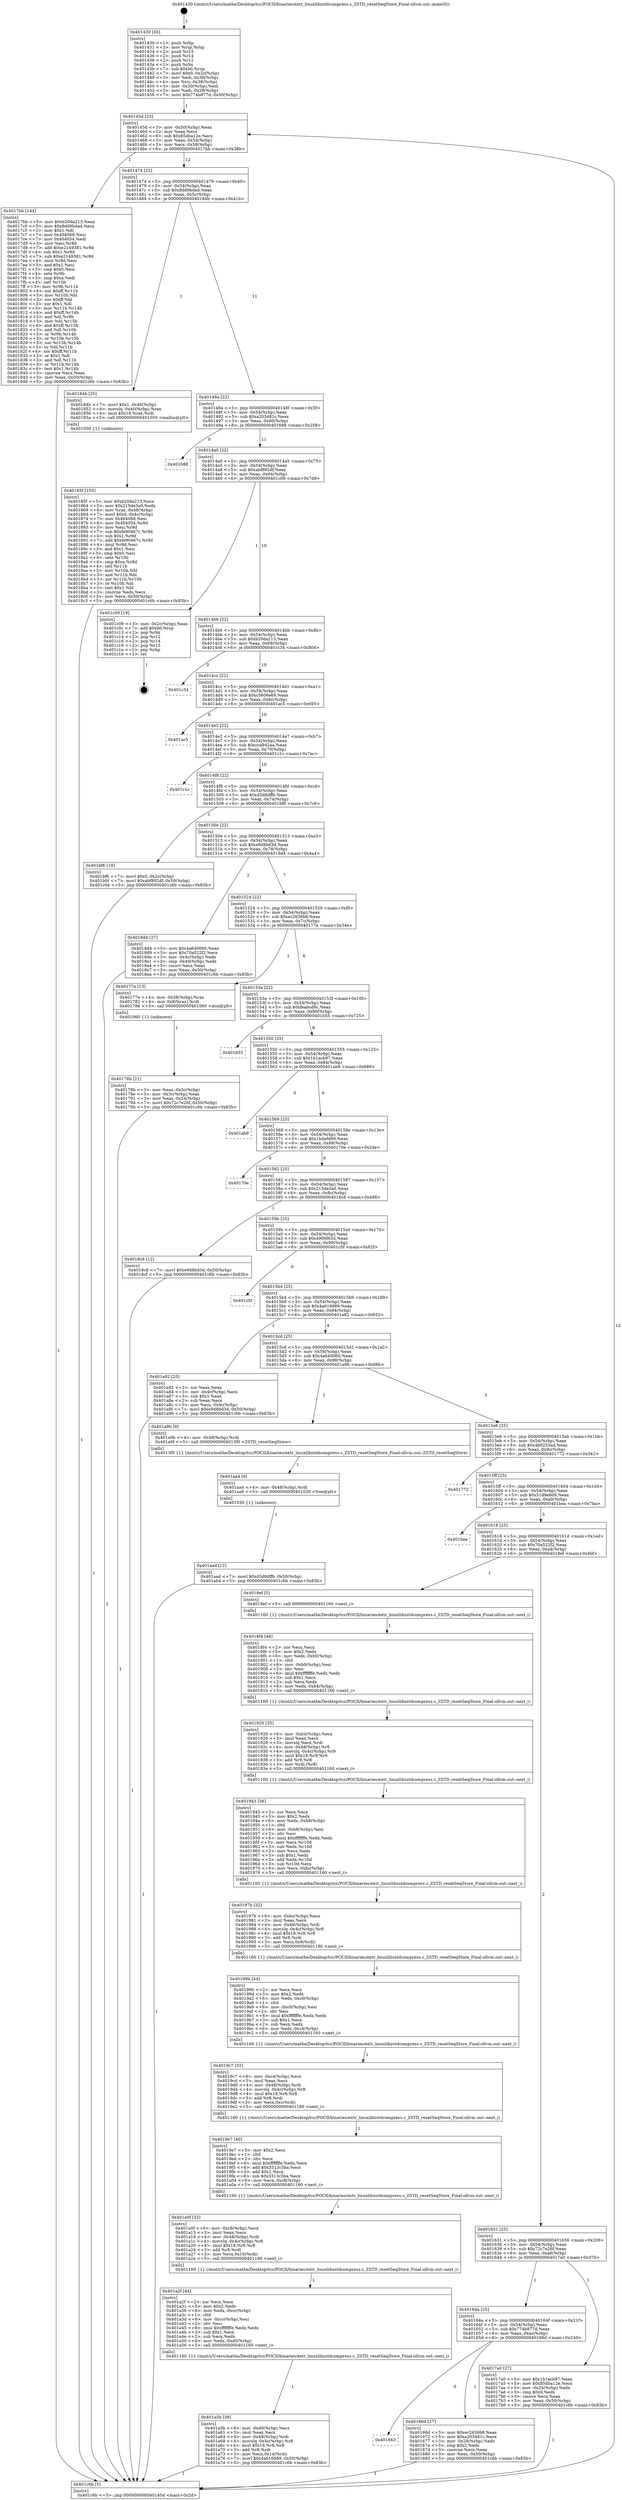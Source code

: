 digraph "0x401430" {
  label = "0x401430 (/mnt/c/Users/mathe/Desktop/tcc/POCII/binaries/extr_linuxlibzstdcompress.c_ZSTD_resetSeqStore_Final-ollvm.out::main(0))"
  labelloc = "t"
  node[shape=record]

  Entry [label="",width=0.3,height=0.3,shape=circle,fillcolor=black,style=filled]
  "0x40145d" [label="{
     0x40145d [23]\l
     | [instrs]\l
     &nbsp;&nbsp;0x40145d \<+3\>: mov -0x50(%rbp),%eax\l
     &nbsp;&nbsp;0x401460 \<+2\>: mov %eax,%ecx\l
     &nbsp;&nbsp;0x401462 \<+6\>: sub $0x85dba12e,%ecx\l
     &nbsp;&nbsp;0x401468 \<+3\>: mov %eax,-0x54(%rbp)\l
     &nbsp;&nbsp;0x40146b \<+3\>: mov %ecx,-0x58(%rbp)\l
     &nbsp;&nbsp;0x40146e \<+6\>: je 00000000004017bb \<main+0x38b\>\l
  }"]
  "0x4017bb" [label="{
     0x4017bb [144]\l
     | [instrs]\l
     &nbsp;&nbsp;0x4017bb \<+5\>: mov $0xb20da213,%eax\l
     &nbsp;&nbsp;0x4017c0 \<+5\>: mov $0x8dd9bdad,%ecx\l
     &nbsp;&nbsp;0x4017c5 \<+2\>: mov $0x1,%dl\l
     &nbsp;&nbsp;0x4017c7 \<+7\>: mov 0x404068,%esi\l
     &nbsp;&nbsp;0x4017ce \<+7\>: mov 0x404054,%edi\l
     &nbsp;&nbsp;0x4017d5 \<+3\>: mov %esi,%r8d\l
     &nbsp;&nbsp;0x4017d8 \<+7\>: add $0xe2149381,%r8d\l
     &nbsp;&nbsp;0x4017df \<+4\>: sub $0x1,%r8d\l
     &nbsp;&nbsp;0x4017e3 \<+7\>: sub $0xe2149381,%r8d\l
     &nbsp;&nbsp;0x4017ea \<+4\>: imul %r8d,%esi\l
     &nbsp;&nbsp;0x4017ee \<+3\>: and $0x1,%esi\l
     &nbsp;&nbsp;0x4017f1 \<+3\>: cmp $0x0,%esi\l
     &nbsp;&nbsp;0x4017f4 \<+4\>: sete %r9b\l
     &nbsp;&nbsp;0x4017f8 \<+3\>: cmp $0xa,%edi\l
     &nbsp;&nbsp;0x4017fb \<+4\>: setl %r10b\l
     &nbsp;&nbsp;0x4017ff \<+3\>: mov %r9b,%r11b\l
     &nbsp;&nbsp;0x401802 \<+4\>: xor $0xff,%r11b\l
     &nbsp;&nbsp;0x401806 \<+3\>: mov %r10b,%bl\l
     &nbsp;&nbsp;0x401809 \<+3\>: xor $0xff,%bl\l
     &nbsp;&nbsp;0x40180c \<+3\>: xor $0x1,%dl\l
     &nbsp;&nbsp;0x40180f \<+3\>: mov %r11b,%r14b\l
     &nbsp;&nbsp;0x401812 \<+4\>: and $0xff,%r14b\l
     &nbsp;&nbsp;0x401816 \<+3\>: and %dl,%r9b\l
     &nbsp;&nbsp;0x401819 \<+3\>: mov %bl,%r15b\l
     &nbsp;&nbsp;0x40181c \<+4\>: and $0xff,%r15b\l
     &nbsp;&nbsp;0x401820 \<+3\>: and %dl,%r10b\l
     &nbsp;&nbsp;0x401823 \<+3\>: or %r9b,%r14b\l
     &nbsp;&nbsp;0x401826 \<+3\>: or %r10b,%r15b\l
     &nbsp;&nbsp;0x401829 \<+3\>: xor %r15b,%r14b\l
     &nbsp;&nbsp;0x40182c \<+3\>: or %bl,%r11b\l
     &nbsp;&nbsp;0x40182f \<+4\>: xor $0xff,%r11b\l
     &nbsp;&nbsp;0x401833 \<+3\>: or $0x1,%dl\l
     &nbsp;&nbsp;0x401836 \<+3\>: and %dl,%r11b\l
     &nbsp;&nbsp;0x401839 \<+3\>: or %r11b,%r14b\l
     &nbsp;&nbsp;0x40183c \<+4\>: test $0x1,%r14b\l
     &nbsp;&nbsp;0x401840 \<+3\>: cmovne %ecx,%eax\l
     &nbsp;&nbsp;0x401843 \<+3\>: mov %eax,-0x50(%rbp)\l
     &nbsp;&nbsp;0x401846 \<+5\>: jmp 0000000000401c6b \<main+0x83b\>\l
  }"]
  "0x401474" [label="{
     0x401474 [22]\l
     | [instrs]\l
     &nbsp;&nbsp;0x401474 \<+5\>: jmp 0000000000401479 \<main+0x49\>\l
     &nbsp;&nbsp;0x401479 \<+3\>: mov -0x54(%rbp),%eax\l
     &nbsp;&nbsp;0x40147c \<+5\>: sub $0x8dd9bdad,%eax\l
     &nbsp;&nbsp;0x401481 \<+3\>: mov %eax,-0x5c(%rbp)\l
     &nbsp;&nbsp;0x401484 \<+6\>: je 000000000040184b \<main+0x41b\>\l
  }"]
  Exit [label="",width=0.3,height=0.3,shape=circle,fillcolor=black,style=filled,peripheries=2]
  "0x40184b" [label="{
     0x40184b [20]\l
     | [instrs]\l
     &nbsp;&nbsp;0x40184b \<+7\>: movl $0x1,-0x40(%rbp)\l
     &nbsp;&nbsp;0x401852 \<+4\>: movslq -0x40(%rbp),%rax\l
     &nbsp;&nbsp;0x401856 \<+4\>: imul $0x18,%rax,%rdi\l
     &nbsp;&nbsp;0x40185a \<+5\>: call 0000000000401050 \<malloc@plt\>\l
     | [calls]\l
     &nbsp;&nbsp;0x401050 \{1\} (unknown)\l
  }"]
  "0x40148a" [label="{
     0x40148a [22]\l
     | [instrs]\l
     &nbsp;&nbsp;0x40148a \<+5\>: jmp 000000000040148f \<main+0x5f\>\l
     &nbsp;&nbsp;0x40148f \<+3\>: mov -0x54(%rbp),%eax\l
     &nbsp;&nbsp;0x401492 \<+5\>: sub $0xa203481c,%eax\l
     &nbsp;&nbsp;0x401497 \<+3\>: mov %eax,-0x60(%rbp)\l
     &nbsp;&nbsp;0x40149a \<+6\>: je 0000000000401688 \<main+0x258\>\l
  }"]
  "0x401aad" [label="{
     0x401aad [12]\l
     | [instrs]\l
     &nbsp;&nbsp;0x401aad \<+7\>: movl $0xd3d8dffb,-0x50(%rbp)\l
     &nbsp;&nbsp;0x401ab4 \<+5\>: jmp 0000000000401c6b \<main+0x83b\>\l
  }"]
  "0x401688" [label="{
     0x401688\l
  }", style=dashed]
  "0x4014a0" [label="{
     0x4014a0 [22]\l
     | [instrs]\l
     &nbsp;&nbsp;0x4014a0 \<+5\>: jmp 00000000004014a5 \<main+0x75\>\l
     &nbsp;&nbsp;0x4014a5 \<+3\>: mov -0x54(%rbp),%eax\l
     &nbsp;&nbsp;0x4014a8 \<+5\>: sub $0xabf892df,%eax\l
     &nbsp;&nbsp;0x4014ad \<+3\>: mov %eax,-0x64(%rbp)\l
     &nbsp;&nbsp;0x4014b0 \<+6\>: je 0000000000401c09 \<main+0x7d9\>\l
  }"]
  "0x401aa4" [label="{
     0x401aa4 [9]\l
     | [instrs]\l
     &nbsp;&nbsp;0x401aa4 \<+4\>: mov -0x48(%rbp),%rdi\l
     &nbsp;&nbsp;0x401aa8 \<+5\>: call 0000000000401030 \<free@plt\>\l
     | [calls]\l
     &nbsp;&nbsp;0x401030 \{1\} (unknown)\l
  }"]
  "0x401c09" [label="{
     0x401c09 [19]\l
     | [instrs]\l
     &nbsp;&nbsp;0x401c09 \<+3\>: mov -0x2c(%rbp),%eax\l
     &nbsp;&nbsp;0x401c0c \<+7\>: add $0xb0,%rsp\l
     &nbsp;&nbsp;0x401c13 \<+1\>: pop %rbx\l
     &nbsp;&nbsp;0x401c14 \<+2\>: pop %r12\l
     &nbsp;&nbsp;0x401c16 \<+2\>: pop %r14\l
     &nbsp;&nbsp;0x401c18 \<+2\>: pop %r15\l
     &nbsp;&nbsp;0x401c1a \<+1\>: pop %rbp\l
     &nbsp;&nbsp;0x401c1b \<+1\>: ret\l
  }"]
  "0x4014b6" [label="{
     0x4014b6 [22]\l
     | [instrs]\l
     &nbsp;&nbsp;0x4014b6 \<+5\>: jmp 00000000004014bb \<main+0x8b\>\l
     &nbsp;&nbsp;0x4014bb \<+3\>: mov -0x54(%rbp),%eax\l
     &nbsp;&nbsp;0x4014be \<+5\>: sub $0xb20da213,%eax\l
     &nbsp;&nbsp;0x4014c3 \<+3\>: mov %eax,-0x68(%rbp)\l
     &nbsp;&nbsp;0x4014c6 \<+6\>: je 0000000000401c34 \<main+0x804\>\l
  }"]
  "0x401a5b" [label="{
     0x401a5b [39]\l
     | [instrs]\l
     &nbsp;&nbsp;0x401a5b \<+6\>: mov -0xd0(%rbp),%ecx\l
     &nbsp;&nbsp;0x401a61 \<+3\>: imul %eax,%ecx\l
     &nbsp;&nbsp;0x401a64 \<+4\>: mov -0x48(%rbp),%rdi\l
     &nbsp;&nbsp;0x401a68 \<+4\>: movslq -0x4c(%rbp),%r8\l
     &nbsp;&nbsp;0x401a6c \<+4\>: imul $0x18,%r8,%r8\l
     &nbsp;&nbsp;0x401a70 \<+3\>: add %r8,%rdi\l
     &nbsp;&nbsp;0x401a73 \<+3\>: mov %ecx,0x14(%rdi)\l
     &nbsp;&nbsp;0x401a76 \<+7\>: movl $0x4a616689,-0x50(%rbp)\l
     &nbsp;&nbsp;0x401a7d \<+5\>: jmp 0000000000401c6b \<main+0x83b\>\l
  }"]
  "0x401c34" [label="{
     0x401c34\l
  }", style=dashed]
  "0x4014cc" [label="{
     0x4014cc [22]\l
     | [instrs]\l
     &nbsp;&nbsp;0x4014cc \<+5\>: jmp 00000000004014d1 \<main+0xa1\>\l
     &nbsp;&nbsp;0x4014d1 \<+3\>: mov -0x54(%rbp),%eax\l
     &nbsp;&nbsp;0x4014d4 \<+5\>: sub $0xc5606e69,%eax\l
     &nbsp;&nbsp;0x4014d9 \<+3\>: mov %eax,-0x6c(%rbp)\l
     &nbsp;&nbsp;0x4014dc \<+6\>: je 0000000000401ac5 \<main+0x695\>\l
  }"]
  "0x401a2f" [label="{
     0x401a2f [44]\l
     | [instrs]\l
     &nbsp;&nbsp;0x401a2f \<+2\>: xor %ecx,%ecx\l
     &nbsp;&nbsp;0x401a31 \<+5\>: mov $0x2,%edx\l
     &nbsp;&nbsp;0x401a36 \<+6\>: mov %edx,-0xcc(%rbp)\l
     &nbsp;&nbsp;0x401a3c \<+1\>: cltd\l
     &nbsp;&nbsp;0x401a3d \<+6\>: mov -0xcc(%rbp),%esi\l
     &nbsp;&nbsp;0x401a43 \<+2\>: idiv %esi\l
     &nbsp;&nbsp;0x401a45 \<+6\>: imul $0xfffffffe,%edx,%edx\l
     &nbsp;&nbsp;0x401a4b \<+3\>: sub $0x1,%ecx\l
     &nbsp;&nbsp;0x401a4e \<+2\>: sub %ecx,%edx\l
     &nbsp;&nbsp;0x401a50 \<+6\>: mov %edx,-0xd0(%rbp)\l
     &nbsp;&nbsp;0x401a56 \<+5\>: call 0000000000401160 \<next_i\>\l
     | [calls]\l
     &nbsp;&nbsp;0x401160 \{1\} (/mnt/c/Users/mathe/Desktop/tcc/POCII/binaries/extr_linuxlibzstdcompress.c_ZSTD_resetSeqStore_Final-ollvm.out::next_i)\l
  }"]
  "0x401ac5" [label="{
     0x401ac5\l
  }", style=dashed]
  "0x4014e2" [label="{
     0x4014e2 [22]\l
     | [instrs]\l
     &nbsp;&nbsp;0x4014e2 \<+5\>: jmp 00000000004014e7 \<main+0xb7\>\l
     &nbsp;&nbsp;0x4014e7 \<+3\>: mov -0x54(%rbp),%eax\l
     &nbsp;&nbsp;0x4014ea \<+5\>: sub $0xcca942aa,%eax\l
     &nbsp;&nbsp;0x4014ef \<+3\>: mov %eax,-0x70(%rbp)\l
     &nbsp;&nbsp;0x4014f2 \<+6\>: je 0000000000401c1c \<main+0x7ec\>\l
  }"]
  "0x401a0f" [label="{
     0x401a0f [32]\l
     | [instrs]\l
     &nbsp;&nbsp;0x401a0f \<+6\>: mov -0xc8(%rbp),%ecx\l
     &nbsp;&nbsp;0x401a15 \<+3\>: imul %eax,%ecx\l
     &nbsp;&nbsp;0x401a18 \<+4\>: mov -0x48(%rbp),%rdi\l
     &nbsp;&nbsp;0x401a1c \<+4\>: movslq -0x4c(%rbp),%r8\l
     &nbsp;&nbsp;0x401a20 \<+4\>: imul $0x18,%r8,%r8\l
     &nbsp;&nbsp;0x401a24 \<+3\>: add %r8,%rdi\l
     &nbsp;&nbsp;0x401a27 \<+3\>: mov %ecx,0x10(%rdi)\l
     &nbsp;&nbsp;0x401a2a \<+5\>: call 0000000000401160 \<next_i\>\l
     | [calls]\l
     &nbsp;&nbsp;0x401160 \{1\} (/mnt/c/Users/mathe/Desktop/tcc/POCII/binaries/extr_linuxlibzstdcompress.c_ZSTD_resetSeqStore_Final-ollvm.out::next_i)\l
  }"]
  "0x401c1c" [label="{
     0x401c1c\l
  }", style=dashed]
  "0x4014f8" [label="{
     0x4014f8 [22]\l
     | [instrs]\l
     &nbsp;&nbsp;0x4014f8 \<+5\>: jmp 00000000004014fd \<main+0xcd\>\l
     &nbsp;&nbsp;0x4014fd \<+3\>: mov -0x54(%rbp),%eax\l
     &nbsp;&nbsp;0x401500 \<+5\>: sub $0xd3d8dffb,%eax\l
     &nbsp;&nbsp;0x401505 \<+3\>: mov %eax,-0x74(%rbp)\l
     &nbsp;&nbsp;0x401508 \<+6\>: je 0000000000401bf6 \<main+0x7c6\>\l
  }"]
  "0x4019e7" [label="{
     0x4019e7 [40]\l
     | [instrs]\l
     &nbsp;&nbsp;0x4019e7 \<+5\>: mov $0x2,%ecx\l
     &nbsp;&nbsp;0x4019ec \<+1\>: cltd\l
     &nbsp;&nbsp;0x4019ed \<+2\>: idiv %ecx\l
     &nbsp;&nbsp;0x4019ef \<+6\>: imul $0xfffffffe,%edx,%ecx\l
     &nbsp;&nbsp;0x4019f5 \<+6\>: add $0x3313c5ba,%ecx\l
     &nbsp;&nbsp;0x4019fb \<+3\>: add $0x1,%ecx\l
     &nbsp;&nbsp;0x4019fe \<+6\>: sub $0x3313c5ba,%ecx\l
     &nbsp;&nbsp;0x401a04 \<+6\>: mov %ecx,-0xc8(%rbp)\l
     &nbsp;&nbsp;0x401a0a \<+5\>: call 0000000000401160 \<next_i\>\l
     | [calls]\l
     &nbsp;&nbsp;0x401160 \{1\} (/mnt/c/Users/mathe/Desktop/tcc/POCII/binaries/extr_linuxlibzstdcompress.c_ZSTD_resetSeqStore_Final-ollvm.out::next_i)\l
  }"]
  "0x401bf6" [label="{
     0x401bf6 [19]\l
     | [instrs]\l
     &nbsp;&nbsp;0x401bf6 \<+7\>: movl $0x0,-0x2c(%rbp)\l
     &nbsp;&nbsp;0x401bfd \<+7\>: movl $0xabf892df,-0x50(%rbp)\l
     &nbsp;&nbsp;0x401c04 \<+5\>: jmp 0000000000401c6b \<main+0x83b\>\l
  }"]
  "0x40150e" [label="{
     0x40150e [22]\l
     | [instrs]\l
     &nbsp;&nbsp;0x40150e \<+5\>: jmp 0000000000401513 \<main+0xe3\>\l
     &nbsp;&nbsp;0x401513 \<+3\>: mov -0x54(%rbp),%eax\l
     &nbsp;&nbsp;0x401516 \<+5\>: sub $0xe9d8bd3d,%eax\l
     &nbsp;&nbsp;0x40151b \<+3\>: mov %eax,-0x78(%rbp)\l
     &nbsp;&nbsp;0x40151e \<+6\>: je 00000000004018d4 \<main+0x4a4\>\l
  }"]
  "0x4019c7" [label="{
     0x4019c7 [32]\l
     | [instrs]\l
     &nbsp;&nbsp;0x4019c7 \<+6\>: mov -0xc4(%rbp),%ecx\l
     &nbsp;&nbsp;0x4019cd \<+3\>: imul %eax,%ecx\l
     &nbsp;&nbsp;0x4019d0 \<+4\>: mov -0x48(%rbp),%rdi\l
     &nbsp;&nbsp;0x4019d4 \<+4\>: movslq -0x4c(%rbp),%r8\l
     &nbsp;&nbsp;0x4019d8 \<+4\>: imul $0x18,%r8,%r8\l
     &nbsp;&nbsp;0x4019dc \<+3\>: add %r8,%rdi\l
     &nbsp;&nbsp;0x4019df \<+3\>: mov %ecx,0xc(%rdi)\l
     &nbsp;&nbsp;0x4019e2 \<+5\>: call 0000000000401160 \<next_i\>\l
     | [calls]\l
     &nbsp;&nbsp;0x401160 \{1\} (/mnt/c/Users/mathe/Desktop/tcc/POCII/binaries/extr_linuxlibzstdcompress.c_ZSTD_resetSeqStore_Final-ollvm.out::next_i)\l
  }"]
  "0x4018d4" [label="{
     0x4018d4 [27]\l
     | [instrs]\l
     &nbsp;&nbsp;0x4018d4 \<+5\>: mov $0x4a640060,%eax\l
     &nbsp;&nbsp;0x4018d9 \<+5\>: mov $0x70a522f2,%ecx\l
     &nbsp;&nbsp;0x4018de \<+3\>: mov -0x4c(%rbp),%edx\l
     &nbsp;&nbsp;0x4018e1 \<+3\>: cmp -0x40(%rbp),%edx\l
     &nbsp;&nbsp;0x4018e4 \<+3\>: cmovl %ecx,%eax\l
     &nbsp;&nbsp;0x4018e7 \<+3\>: mov %eax,-0x50(%rbp)\l
     &nbsp;&nbsp;0x4018ea \<+5\>: jmp 0000000000401c6b \<main+0x83b\>\l
  }"]
  "0x401524" [label="{
     0x401524 [22]\l
     | [instrs]\l
     &nbsp;&nbsp;0x401524 \<+5\>: jmp 0000000000401529 \<main+0xf9\>\l
     &nbsp;&nbsp;0x401529 \<+3\>: mov -0x54(%rbp),%eax\l
     &nbsp;&nbsp;0x40152c \<+5\>: sub $0xec2636b8,%eax\l
     &nbsp;&nbsp;0x401531 \<+3\>: mov %eax,-0x7c(%rbp)\l
     &nbsp;&nbsp;0x401534 \<+6\>: je 000000000040177e \<main+0x34e\>\l
  }"]
  "0x40199b" [label="{
     0x40199b [44]\l
     | [instrs]\l
     &nbsp;&nbsp;0x40199b \<+2\>: xor %ecx,%ecx\l
     &nbsp;&nbsp;0x40199d \<+5\>: mov $0x2,%edx\l
     &nbsp;&nbsp;0x4019a2 \<+6\>: mov %edx,-0xc0(%rbp)\l
     &nbsp;&nbsp;0x4019a8 \<+1\>: cltd\l
     &nbsp;&nbsp;0x4019a9 \<+6\>: mov -0xc0(%rbp),%esi\l
     &nbsp;&nbsp;0x4019af \<+2\>: idiv %esi\l
     &nbsp;&nbsp;0x4019b1 \<+6\>: imul $0xfffffffe,%edx,%edx\l
     &nbsp;&nbsp;0x4019b7 \<+3\>: sub $0x1,%ecx\l
     &nbsp;&nbsp;0x4019ba \<+2\>: sub %ecx,%edx\l
     &nbsp;&nbsp;0x4019bc \<+6\>: mov %edx,-0xc4(%rbp)\l
     &nbsp;&nbsp;0x4019c2 \<+5\>: call 0000000000401160 \<next_i\>\l
     | [calls]\l
     &nbsp;&nbsp;0x401160 \{1\} (/mnt/c/Users/mathe/Desktop/tcc/POCII/binaries/extr_linuxlibzstdcompress.c_ZSTD_resetSeqStore_Final-ollvm.out::next_i)\l
  }"]
  "0x40177e" [label="{
     0x40177e [13]\l
     | [instrs]\l
     &nbsp;&nbsp;0x40177e \<+4\>: mov -0x38(%rbp),%rax\l
     &nbsp;&nbsp;0x401782 \<+4\>: mov 0x8(%rax),%rdi\l
     &nbsp;&nbsp;0x401786 \<+5\>: call 0000000000401060 \<atoi@plt\>\l
     | [calls]\l
     &nbsp;&nbsp;0x401060 \{1\} (unknown)\l
  }"]
  "0x40153a" [label="{
     0x40153a [22]\l
     | [instrs]\l
     &nbsp;&nbsp;0x40153a \<+5\>: jmp 000000000040153f \<main+0x10f\>\l
     &nbsp;&nbsp;0x40153f \<+3\>: mov -0x54(%rbp),%eax\l
     &nbsp;&nbsp;0x401542 \<+5\>: sub $0xfeabcd9c,%eax\l
     &nbsp;&nbsp;0x401547 \<+3\>: mov %eax,-0x80(%rbp)\l
     &nbsp;&nbsp;0x40154a \<+6\>: je 0000000000401b55 \<main+0x725\>\l
  }"]
  "0x40197b" [label="{
     0x40197b [32]\l
     | [instrs]\l
     &nbsp;&nbsp;0x40197b \<+6\>: mov -0xbc(%rbp),%ecx\l
     &nbsp;&nbsp;0x401981 \<+3\>: imul %eax,%ecx\l
     &nbsp;&nbsp;0x401984 \<+4\>: mov -0x48(%rbp),%rdi\l
     &nbsp;&nbsp;0x401988 \<+4\>: movslq -0x4c(%rbp),%r8\l
     &nbsp;&nbsp;0x40198c \<+4\>: imul $0x18,%r8,%r8\l
     &nbsp;&nbsp;0x401990 \<+3\>: add %r8,%rdi\l
     &nbsp;&nbsp;0x401993 \<+3\>: mov %ecx,0x8(%rdi)\l
     &nbsp;&nbsp;0x401996 \<+5\>: call 0000000000401160 \<next_i\>\l
     | [calls]\l
     &nbsp;&nbsp;0x401160 \{1\} (/mnt/c/Users/mathe/Desktop/tcc/POCII/binaries/extr_linuxlibzstdcompress.c_ZSTD_resetSeqStore_Final-ollvm.out::next_i)\l
  }"]
  "0x401b55" [label="{
     0x401b55\l
  }", style=dashed]
  "0x401550" [label="{
     0x401550 [25]\l
     | [instrs]\l
     &nbsp;&nbsp;0x401550 \<+5\>: jmp 0000000000401555 \<main+0x125\>\l
     &nbsp;&nbsp;0x401555 \<+3\>: mov -0x54(%rbp),%eax\l
     &nbsp;&nbsp;0x401558 \<+5\>: sub $0x1b1acb97,%eax\l
     &nbsp;&nbsp;0x40155d \<+6\>: mov %eax,-0x84(%rbp)\l
     &nbsp;&nbsp;0x401563 \<+6\>: je 0000000000401ab9 \<main+0x689\>\l
  }"]
  "0x401943" [label="{
     0x401943 [56]\l
     | [instrs]\l
     &nbsp;&nbsp;0x401943 \<+2\>: xor %ecx,%ecx\l
     &nbsp;&nbsp;0x401945 \<+5\>: mov $0x2,%edx\l
     &nbsp;&nbsp;0x40194a \<+6\>: mov %edx,-0xb8(%rbp)\l
     &nbsp;&nbsp;0x401950 \<+1\>: cltd\l
     &nbsp;&nbsp;0x401951 \<+6\>: mov -0xb8(%rbp),%esi\l
     &nbsp;&nbsp;0x401957 \<+2\>: idiv %esi\l
     &nbsp;&nbsp;0x401959 \<+6\>: imul $0xfffffffe,%edx,%edx\l
     &nbsp;&nbsp;0x40195f \<+3\>: mov %ecx,%r10d\l
     &nbsp;&nbsp;0x401962 \<+3\>: sub %edx,%r10d\l
     &nbsp;&nbsp;0x401965 \<+2\>: mov %ecx,%edx\l
     &nbsp;&nbsp;0x401967 \<+3\>: sub $0x1,%edx\l
     &nbsp;&nbsp;0x40196a \<+3\>: add %edx,%r10d\l
     &nbsp;&nbsp;0x40196d \<+3\>: sub %r10d,%ecx\l
     &nbsp;&nbsp;0x401970 \<+6\>: mov %ecx,-0xbc(%rbp)\l
     &nbsp;&nbsp;0x401976 \<+5\>: call 0000000000401160 \<next_i\>\l
     | [calls]\l
     &nbsp;&nbsp;0x401160 \{1\} (/mnt/c/Users/mathe/Desktop/tcc/POCII/binaries/extr_linuxlibzstdcompress.c_ZSTD_resetSeqStore_Final-ollvm.out::next_i)\l
  }"]
  "0x401ab9" [label="{
     0x401ab9\l
  }", style=dashed]
  "0x401569" [label="{
     0x401569 [25]\l
     | [instrs]\l
     &nbsp;&nbsp;0x401569 \<+5\>: jmp 000000000040156e \<main+0x13e\>\l
     &nbsp;&nbsp;0x40156e \<+3\>: mov -0x54(%rbp),%eax\l
     &nbsp;&nbsp;0x401571 \<+5\>: sub $0x1b4efd99,%eax\l
     &nbsp;&nbsp;0x401576 \<+6\>: mov %eax,-0x88(%rbp)\l
     &nbsp;&nbsp;0x40157c \<+6\>: je 000000000040170e \<main+0x2de\>\l
  }"]
  "0x401920" [label="{
     0x401920 [35]\l
     | [instrs]\l
     &nbsp;&nbsp;0x401920 \<+6\>: mov -0xb4(%rbp),%ecx\l
     &nbsp;&nbsp;0x401926 \<+3\>: imul %eax,%ecx\l
     &nbsp;&nbsp;0x401929 \<+3\>: movslq %ecx,%rdi\l
     &nbsp;&nbsp;0x40192c \<+4\>: mov -0x48(%rbp),%r8\l
     &nbsp;&nbsp;0x401930 \<+4\>: movslq -0x4c(%rbp),%r9\l
     &nbsp;&nbsp;0x401934 \<+4\>: imul $0x18,%r9,%r9\l
     &nbsp;&nbsp;0x401938 \<+3\>: add %r9,%r8\l
     &nbsp;&nbsp;0x40193b \<+3\>: mov %rdi,(%r8)\l
     &nbsp;&nbsp;0x40193e \<+5\>: call 0000000000401160 \<next_i\>\l
     | [calls]\l
     &nbsp;&nbsp;0x401160 \{1\} (/mnt/c/Users/mathe/Desktop/tcc/POCII/binaries/extr_linuxlibzstdcompress.c_ZSTD_resetSeqStore_Final-ollvm.out::next_i)\l
  }"]
  "0x40170e" [label="{
     0x40170e\l
  }", style=dashed]
  "0x401582" [label="{
     0x401582 [25]\l
     | [instrs]\l
     &nbsp;&nbsp;0x401582 \<+5\>: jmp 0000000000401587 \<main+0x157\>\l
     &nbsp;&nbsp;0x401587 \<+3\>: mov -0x54(%rbp),%eax\l
     &nbsp;&nbsp;0x40158a \<+5\>: sub $0x215de3a0,%eax\l
     &nbsp;&nbsp;0x40158f \<+6\>: mov %eax,-0x8c(%rbp)\l
     &nbsp;&nbsp;0x401595 \<+6\>: je 00000000004018c8 \<main+0x498\>\l
  }"]
  "0x4018f4" [label="{
     0x4018f4 [44]\l
     | [instrs]\l
     &nbsp;&nbsp;0x4018f4 \<+2\>: xor %ecx,%ecx\l
     &nbsp;&nbsp;0x4018f6 \<+5\>: mov $0x2,%edx\l
     &nbsp;&nbsp;0x4018fb \<+6\>: mov %edx,-0xb0(%rbp)\l
     &nbsp;&nbsp;0x401901 \<+1\>: cltd\l
     &nbsp;&nbsp;0x401902 \<+6\>: mov -0xb0(%rbp),%esi\l
     &nbsp;&nbsp;0x401908 \<+2\>: idiv %esi\l
     &nbsp;&nbsp;0x40190a \<+6\>: imul $0xfffffffe,%edx,%edx\l
     &nbsp;&nbsp;0x401910 \<+3\>: sub $0x1,%ecx\l
     &nbsp;&nbsp;0x401913 \<+2\>: sub %ecx,%edx\l
     &nbsp;&nbsp;0x401915 \<+6\>: mov %edx,-0xb4(%rbp)\l
     &nbsp;&nbsp;0x40191b \<+5\>: call 0000000000401160 \<next_i\>\l
     | [calls]\l
     &nbsp;&nbsp;0x401160 \{1\} (/mnt/c/Users/mathe/Desktop/tcc/POCII/binaries/extr_linuxlibzstdcompress.c_ZSTD_resetSeqStore_Final-ollvm.out::next_i)\l
  }"]
  "0x4018c8" [label="{
     0x4018c8 [12]\l
     | [instrs]\l
     &nbsp;&nbsp;0x4018c8 \<+7\>: movl $0xe9d8bd3d,-0x50(%rbp)\l
     &nbsp;&nbsp;0x4018cf \<+5\>: jmp 0000000000401c6b \<main+0x83b\>\l
  }"]
  "0x40159b" [label="{
     0x40159b [25]\l
     | [instrs]\l
     &nbsp;&nbsp;0x40159b \<+5\>: jmp 00000000004015a0 \<main+0x170\>\l
     &nbsp;&nbsp;0x4015a0 \<+3\>: mov -0x54(%rbp),%eax\l
     &nbsp;&nbsp;0x4015a3 \<+5\>: sub $0x4900f65d,%eax\l
     &nbsp;&nbsp;0x4015a8 \<+6\>: mov %eax,-0x90(%rbp)\l
     &nbsp;&nbsp;0x4015ae \<+6\>: je 0000000000401c5f \<main+0x82f\>\l
  }"]
  "0x40185f" [label="{
     0x40185f [105]\l
     | [instrs]\l
     &nbsp;&nbsp;0x40185f \<+5\>: mov $0xb20da213,%ecx\l
     &nbsp;&nbsp;0x401864 \<+5\>: mov $0x215de3a0,%edx\l
     &nbsp;&nbsp;0x401869 \<+4\>: mov %rax,-0x48(%rbp)\l
     &nbsp;&nbsp;0x40186d \<+7\>: movl $0x0,-0x4c(%rbp)\l
     &nbsp;&nbsp;0x401874 \<+7\>: mov 0x404068,%esi\l
     &nbsp;&nbsp;0x40187b \<+8\>: mov 0x404054,%r8d\l
     &nbsp;&nbsp;0x401883 \<+3\>: mov %esi,%r9d\l
     &nbsp;&nbsp;0x401886 \<+7\>: sub $0xfe90467c,%r9d\l
     &nbsp;&nbsp;0x40188d \<+4\>: sub $0x1,%r9d\l
     &nbsp;&nbsp;0x401891 \<+7\>: add $0xfe90467c,%r9d\l
     &nbsp;&nbsp;0x401898 \<+4\>: imul %r9d,%esi\l
     &nbsp;&nbsp;0x40189c \<+3\>: and $0x1,%esi\l
     &nbsp;&nbsp;0x40189f \<+3\>: cmp $0x0,%esi\l
     &nbsp;&nbsp;0x4018a2 \<+4\>: sete %r10b\l
     &nbsp;&nbsp;0x4018a6 \<+4\>: cmp $0xa,%r8d\l
     &nbsp;&nbsp;0x4018aa \<+4\>: setl %r11b\l
     &nbsp;&nbsp;0x4018ae \<+3\>: mov %r10b,%bl\l
     &nbsp;&nbsp;0x4018b1 \<+3\>: and %r11b,%bl\l
     &nbsp;&nbsp;0x4018b4 \<+3\>: xor %r11b,%r10b\l
     &nbsp;&nbsp;0x4018b7 \<+3\>: or %r10b,%bl\l
     &nbsp;&nbsp;0x4018ba \<+3\>: test $0x1,%bl\l
     &nbsp;&nbsp;0x4018bd \<+3\>: cmovne %edx,%ecx\l
     &nbsp;&nbsp;0x4018c0 \<+3\>: mov %ecx,-0x50(%rbp)\l
     &nbsp;&nbsp;0x4018c3 \<+5\>: jmp 0000000000401c6b \<main+0x83b\>\l
  }"]
  "0x401c5f" [label="{
     0x401c5f\l
  }", style=dashed]
  "0x4015b4" [label="{
     0x4015b4 [25]\l
     | [instrs]\l
     &nbsp;&nbsp;0x4015b4 \<+5\>: jmp 00000000004015b9 \<main+0x189\>\l
     &nbsp;&nbsp;0x4015b9 \<+3\>: mov -0x54(%rbp),%eax\l
     &nbsp;&nbsp;0x4015bc \<+5\>: sub $0x4a616689,%eax\l
     &nbsp;&nbsp;0x4015c1 \<+6\>: mov %eax,-0x94(%rbp)\l
     &nbsp;&nbsp;0x4015c7 \<+6\>: je 0000000000401a82 \<main+0x652\>\l
  }"]
  "0x40178b" [label="{
     0x40178b [21]\l
     | [instrs]\l
     &nbsp;&nbsp;0x40178b \<+3\>: mov %eax,-0x3c(%rbp)\l
     &nbsp;&nbsp;0x40178e \<+3\>: mov -0x3c(%rbp),%eax\l
     &nbsp;&nbsp;0x401791 \<+3\>: mov %eax,-0x24(%rbp)\l
     &nbsp;&nbsp;0x401794 \<+7\>: movl $0x72c7e26f,-0x50(%rbp)\l
     &nbsp;&nbsp;0x40179b \<+5\>: jmp 0000000000401c6b \<main+0x83b\>\l
  }"]
  "0x401a82" [label="{
     0x401a82 [25]\l
     | [instrs]\l
     &nbsp;&nbsp;0x401a82 \<+2\>: xor %eax,%eax\l
     &nbsp;&nbsp;0x401a84 \<+3\>: mov -0x4c(%rbp),%ecx\l
     &nbsp;&nbsp;0x401a87 \<+3\>: sub $0x1,%eax\l
     &nbsp;&nbsp;0x401a8a \<+2\>: sub %eax,%ecx\l
     &nbsp;&nbsp;0x401a8c \<+3\>: mov %ecx,-0x4c(%rbp)\l
     &nbsp;&nbsp;0x401a8f \<+7\>: movl $0xe9d8bd3d,-0x50(%rbp)\l
     &nbsp;&nbsp;0x401a96 \<+5\>: jmp 0000000000401c6b \<main+0x83b\>\l
  }"]
  "0x4015cd" [label="{
     0x4015cd [25]\l
     | [instrs]\l
     &nbsp;&nbsp;0x4015cd \<+5\>: jmp 00000000004015d2 \<main+0x1a2\>\l
     &nbsp;&nbsp;0x4015d2 \<+3\>: mov -0x54(%rbp),%eax\l
     &nbsp;&nbsp;0x4015d5 \<+5\>: sub $0x4a640060,%eax\l
     &nbsp;&nbsp;0x4015da \<+6\>: mov %eax,-0x98(%rbp)\l
     &nbsp;&nbsp;0x4015e0 \<+6\>: je 0000000000401a9b \<main+0x66b\>\l
  }"]
  "0x401430" [label="{
     0x401430 [45]\l
     | [instrs]\l
     &nbsp;&nbsp;0x401430 \<+1\>: push %rbp\l
     &nbsp;&nbsp;0x401431 \<+3\>: mov %rsp,%rbp\l
     &nbsp;&nbsp;0x401434 \<+2\>: push %r15\l
     &nbsp;&nbsp;0x401436 \<+2\>: push %r14\l
     &nbsp;&nbsp;0x401438 \<+2\>: push %r12\l
     &nbsp;&nbsp;0x40143a \<+1\>: push %rbx\l
     &nbsp;&nbsp;0x40143b \<+7\>: sub $0xb0,%rsp\l
     &nbsp;&nbsp;0x401442 \<+7\>: movl $0x0,-0x2c(%rbp)\l
     &nbsp;&nbsp;0x401449 \<+3\>: mov %edi,-0x30(%rbp)\l
     &nbsp;&nbsp;0x40144c \<+4\>: mov %rsi,-0x38(%rbp)\l
     &nbsp;&nbsp;0x401450 \<+3\>: mov -0x30(%rbp),%edi\l
     &nbsp;&nbsp;0x401453 \<+3\>: mov %edi,-0x28(%rbp)\l
     &nbsp;&nbsp;0x401456 \<+7\>: movl $0x774b877d,-0x50(%rbp)\l
  }"]
  "0x401a9b" [label="{
     0x401a9b [9]\l
     | [instrs]\l
     &nbsp;&nbsp;0x401a9b \<+4\>: mov -0x48(%rbp),%rdi\l
     &nbsp;&nbsp;0x401a9f \<+5\>: call 00000000004013f0 \<ZSTD_resetSeqStore\>\l
     | [calls]\l
     &nbsp;&nbsp;0x4013f0 \{1\} (/mnt/c/Users/mathe/Desktop/tcc/POCII/binaries/extr_linuxlibzstdcompress.c_ZSTD_resetSeqStore_Final-ollvm.out::ZSTD_resetSeqStore)\l
  }"]
  "0x4015e6" [label="{
     0x4015e6 [25]\l
     | [instrs]\l
     &nbsp;&nbsp;0x4015e6 \<+5\>: jmp 00000000004015eb \<main+0x1bb\>\l
     &nbsp;&nbsp;0x4015eb \<+3\>: mov -0x54(%rbp),%eax\l
     &nbsp;&nbsp;0x4015ee \<+5\>: sub $0x4b0253ad,%eax\l
     &nbsp;&nbsp;0x4015f3 \<+6\>: mov %eax,-0x9c(%rbp)\l
     &nbsp;&nbsp;0x4015f9 \<+6\>: je 0000000000401772 \<main+0x342\>\l
  }"]
  "0x401c6b" [label="{
     0x401c6b [5]\l
     | [instrs]\l
     &nbsp;&nbsp;0x401c6b \<+5\>: jmp 000000000040145d \<main+0x2d\>\l
  }"]
  "0x401772" [label="{
     0x401772\l
  }", style=dashed]
  "0x4015ff" [label="{
     0x4015ff [25]\l
     | [instrs]\l
     &nbsp;&nbsp;0x4015ff \<+5\>: jmp 0000000000401604 \<main+0x1d4\>\l
     &nbsp;&nbsp;0x401604 \<+3\>: mov -0x54(%rbp),%eax\l
     &nbsp;&nbsp;0x401607 \<+5\>: sub $0x51d9e8d9,%eax\l
     &nbsp;&nbsp;0x40160c \<+6\>: mov %eax,-0xa0(%rbp)\l
     &nbsp;&nbsp;0x401612 \<+6\>: je 0000000000401bea \<main+0x7ba\>\l
  }"]
  "0x401663" [label="{
     0x401663\l
  }", style=dashed]
  "0x401bea" [label="{
     0x401bea\l
  }", style=dashed]
  "0x401618" [label="{
     0x401618 [25]\l
     | [instrs]\l
     &nbsp;&nbsp;0x401618 \<+5\>: jmp 000000000040161d \<main+0x1ed\>\l
     &nbsp;&nbsp;0x40161d \<+3\>: mov -0x54(%rbp),%eax\l
     &nbsp;&nbsp;0x401620 \<+5\>: sub $0x70a522f2,%eax\l
     &nbsp;&nbsp;0x401625 \<+6\>: mov %eax,-0xa4(%rbp)\l
     &nbsp;&nbsp;0x40162b \<+6\>: je 00000000004018ef \<main+0x4bf\>\l
  }"]
  "0x40166d" [label="{
     0x40166d [27]\l
     | [instrs]\l
     &nbsp;&nbsp;0x40166d \<+5\>: mov $0xec2636b8,%eax\l
     &nbsp;&nbsp;0x401672 \<+5\>: mov $0xa203481c,%ecx\l
     &nbsp;&nbsp;0x401677 \<+3\>: mov -0x28(%rbp),%edx\l
     &nbsp;&nbsp;0x40167a \<+3\>: cmp $0x2,%edx\l
     &nbsp;&nbsp;0x40167d \<+3\>: cmovne %ecx,%eax\l
     &nbsp;&nbsp;0x401680 \<+3\>: mov %eax,-0x50(%rbp)\l
     &nbsp;&nbsp;0x401683 \<+5\>: jmp 0000000000401c6b \<main+0x83b\>\l
  }"]
  "0x4018ef" [label="{
     0x4018ef [5]\l
     | [instrs]\l
     &nbsp;&nbsp;0x4018ef \<+5\>: call 0000000000401160 \<next_i\>\l
     | [calls]\l
     &nbsp;&nbsp;0x401160 \{1\} (/mnt/c/Users/mathe/Desktop/tcc/POCII/binaries/extr_linuxlibzstdcompress.c_ZSTD_resetSeqStore_Final-ollvm.out::next_i)\l
  }"]
  "0x401631" [label="{
     0x401631 [25]\l
     | [instrs]\l
     &nbsp;&nbsp;0x401631 \<+5\>: jmp 0000000000401636 \<main+0x206\>\l
     &nbsp;&nbsp;0x401636 \<+3\>: mov -0x54(%rbp),%eax\l
     &nbsp;&nbsp;0x401639 \<+5\>: sub $0x72c7e26f,%eax\l
     &nbsp;&nbsp;0x40163e \<+6\>: mov %eax,-0xa8(%rbp)\l
     &nbsp;&nbsp;0x401644 \<+6\>: je 00000000004017a0 \<main+0x370\>\l
  }"]
  "0x40164a" [label="{
     0x40164a [25]\l
     | [instrs]\l
     &nbsp;&nbsp;0x40164a \<+5\>: jmp 000000000040164f \<main+0x21f\>\l
     &nbsp;&nbsp;0x40164f \<+3\>: mov -0x54(%rbp),%eax\l
     &nbsp;&nbsp;0x401652 \<+5\>: sub $0x774b877d,%eax\l
     &nbsp;&nbsp;0x401657 \<+6\>: mov %eax,-0xac(%rbp)\l
     &nbsp;&nbsp;0x40165d \<+6\>: je 000000000040166d \<main+0x23d\>\l
  }"]
  "0x4017a0" [label="{
     0x4017a0 [27]\l
     | [instrs]\l
     &nbsp;&nbsp;0x4017a0 \<+5\>: mov $0x1b1acb97,%eax\l
     &nbsp;&nbsp;0x4017a5 \<+5\>: mov $0x85dba12e,%ecx\l
     &nbsp;&nbsp;0x4017aa \<+3\>: mov -0x24(%rbp),%edx\l
     &nbsp;&nbsp;0x4017ad \<+3\>: cmp $0x0,%edx\l
     &nbsp;&nbsp;0x4017b0 \<+3\>: cmove %ecx,%eax\l
     &nbsp;&nbsp;0x4017b3 \<+3\>: mov %eax,-0x50(%rbp)\l
     &nbsp;&nbsp;0x4017b6 \<+5\>: jmp 0000000000401c6b \<main+0x83b\>\l
  }"]
  Entry -> "0x401430" [label=" 1"]
  "0x40145d" -> "0x4017bb" [label=" 1"]
  "0x40145d" -> "0x401474" [label=" 12"]
  "0x401c09" -> Exit [label=" 1"]
  "0x401474" -> "0x40184b" [label=" 1"]
  "0x401474" -> "0x40148a" [label=" 11"]
  "0x401bf6" -> "0x401c6b" [label=" 1"]
  "0x40148a" -> "0x401688" [label=" 0"]
  "0x40148a" -> "0x4014a0" [label=" 11"]
  "0x401aad" -> "0x401c6b" [label=" 1"]
  "0x4014a0" -> "0x401c09" [label=" 1"]
  "0x4014a0" -> "0x4014b6" [label=" 10"]
  "0x401aa4" -> "0x401aad" [label=" 1"]
  "0x4014b6" -> "0x401c34" [label=" 0"]
  "0x4014b6" -> "0x4014cc" [label=" 10"]
  "0x401a9b" -> "0x401aa4" [label=" 1"]
  "0x4014cc" -> "0x401ac5" [label=" 0"]
  "0x4014cc" -> "0x4014e2" [label=" 10"]
  "0x401a82" -> "0x401c6b" [label=" 1"]
  "0x4014e2" -> "0x401c1c" [label=" 0"]
  "0x4014e2" -> "0x4014f8" [label=" 10"]
  "0x401a5b" -> "0x401c6b" [label=" 1"]
  "0x4014f8" -> "0x401bf6" [label=" 1"]
  "0x4014f8" -> "0x40150e" [label=" 9"]
  "0x401a2f" -> "0x401a5b" [label=" 1"]
  "0x40150e" -> "0x4018d4" [label=" 2"]
  "0x40150e" -> "0x401524" [label=" 7"]
  "0x401a0f" -> "0x401a2f" [label=" 1"]
  "0x401524" -> "0x40177e" [label=" 1"]
  "0x401524" -> "0x40153a" [label=" 6"]
  "0x4019e7" -> "0x401a0f" [label=" 1"]
  "0x40153a" -> "0x401b55" [label=" 0"]
  "0x40153a" -> "0x401550" [label=" 6"]
  "0x4019c7" -> "0x4019e7" [label=" 1"]
  "0x401550" -> "0x401ab9" [label=" 0"]
  "0x401550" -> "0x401569" [label=" 6"]
  "0x40199b" -> "0x4019c7" [label=" 1"]
  "0x401569" -> "0x40170e" [label=" 0"]
  "0x401569" -> "0x401582" [label=" 6"]
  "0x40197b" -> "0x40199b" [label=" 1"]
  "0x401582" -> "0x4018c8" [label=" 1"]
  "0x401582" -> "0x40159b" [label=" 5"]
  "0x401943" -> "0x40197b" [label=" 1"]
  "0x40159b" -> "0x401c5f" [label=" 0"]
  "0x40159b" -> "0x4015b4" [label=" 5"]
  "0x401920" -> "0x401943" [label=" 1"]
  "0x4015b4" -> "0x401a82" [label=" 1"]
  "0x4015b4" -> "0x4015cd" [label=" 4"]
  "0x4018f4" -> "0x401920" [label=" 1"]
  "0x4015cd" -> "0x401a9b" [label=" 1"]
  "0x4015cd" -> "0x4015e6" [label=" 3"]
  "0x4018ef" -> "0x4018f4" [label=" 1"]
  "0x4015e6" -> "0x401772" [label=" 0"]
  "0x4015e6" -> "0x4015ff" [label=" 3"]
  "0x4018d4" -> "0x401c6b" [label=" 2"]
  "0x4015ff" -> "0x401bea" [label=" 0"]
  "0x4015ff" -> "0x401618" [label=" 3"]
  "0x4018c8" -> "0x401c6b" [label=" 1"]
  "0x401618" -> "0x4018ef" [label=" 1"]
  "0x401618" -> "0x401631" [label=" 2"]
  "0x40185f" -> "0x401c6b" [label=" 1"]
  "0x401631" -> "0x4017a0" [label=" 1"]
  "0x401631" -> "0x40164a" [label=" 1"]
  "0x40184b" -> "0x40185f" [label=" 1"]
  "0x40164a" -> "0x40166d" [label=" 1"]
  "0x40164a" -> "0x401663" [label=" 0"]
  "0x40166d" -> "0x401c6b" [label=" 1"]
  "0x401430" -> "0x40145d" [label=" 1"]
  "0x401c6b" -> "0x40145d" [label=" 12"]
  "0x40177e" -> "0x40178b" [label=" 1"]
  "0x40178b" -> "0x401c6b" [label=" 1"]
  "0x4017a0" -> "0x401c6b" [label=" 1"]
  "0x4017bb" -> "0x401c6b" [label=" 1"]
}
